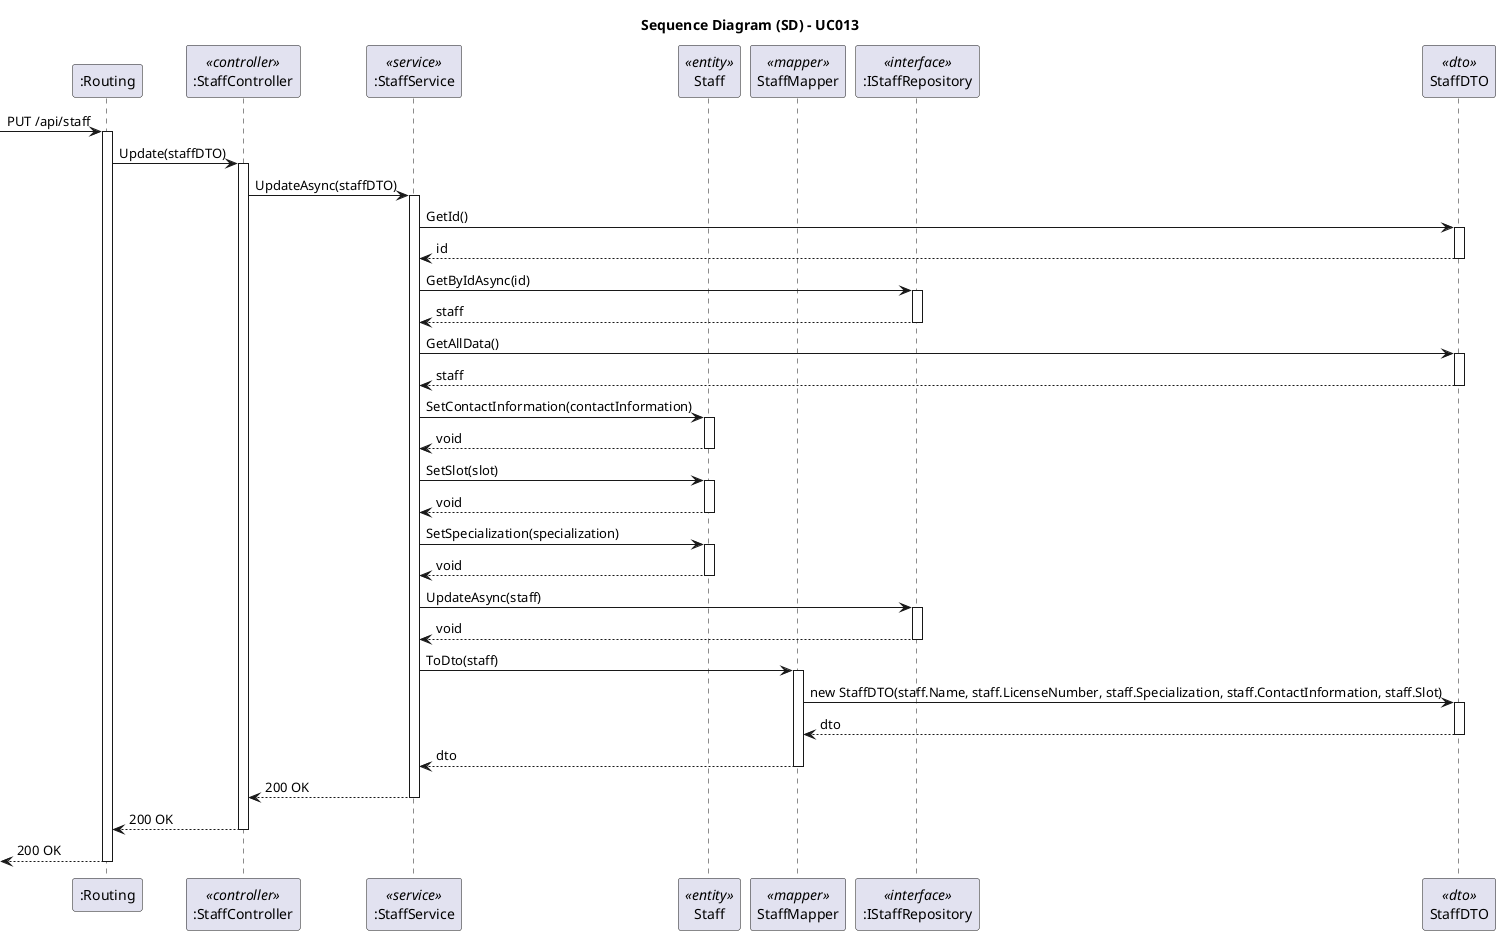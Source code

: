 @startuml
skinparam packageStyle rectangle
skinparam shadowing false
skinparam linetype polyline

skinparam classAttributeIconSize 0

title Sequence Diagram (SD) - UC013

participant ":Routing" as Routing
participant ":StaffController" as Controller <<controller>>
participant ":StaffService" as Service <<service>>
participant "Staff" as Staff <<entity>>
participant "StaffMapper" as Mapper <<mapper>>
participant ":IStaffRepository" as IRepository <<interface>>
participant "StaffDTO" as StaffDTO <<dto>>

-> Routing: PUT /api/staff
activate Routing

Routing -> Controller: Update(staffDTO)
activate Controller

Controller -> Service: UpdateAsync(staffDTO)
activate Service

    Service -> StaffDTO: GetId()
    activate StaffDTO
        StaffDTO --> Service: id
    deactivate StaffDTO

    Service -> IRepository: GetByIdAsync(id)
    activate IRepository
        IRepository --> Service: staff
    deactivate IRepository

    Service -> StaffDTO: GetAllData()
    activate StaffDTO
        StaffDTO --> Service: staff
    deactivate StaffDTO

    Service -> Staff: SetContactInformation(contactInformation)
    activate Staff
        Staff --> Service: void
    deactivate Staff

    Service -> Staff: SetSlot(slot)
    activate Staff
        Staff --> Service: void
    deactivate Staff

    Service -> Staff: SetSpecialization(specialization)
    activate Staff
        Staff --> Service: void
    deactivate Staff

    Service -> IRepository: UpdateAsync(staff)
    activate IRepository
        IRepository --> Service: void
    deactivate IRepository

    Service -> Mapper: ToDto(staff)
    activate Mapper
        Mapper -> StaffDTO: new StaffDTO(staff.Name, staff.LicenseNumber, staff.Specialization, staff.ContactInformation, staff.Slot)
        activate StaffDTO
            StaffDTO --> Mapper: dto
        deactivate StaffDTO
        Mapper --> Service: dto
    deactivate Mapper

    Service --> Controller: 200 OK
deactivate Service

Controller --> Routing: 200 OK
deactivate Controller

<-- Routing: 200 OK
deactivate Routing

@enduml
